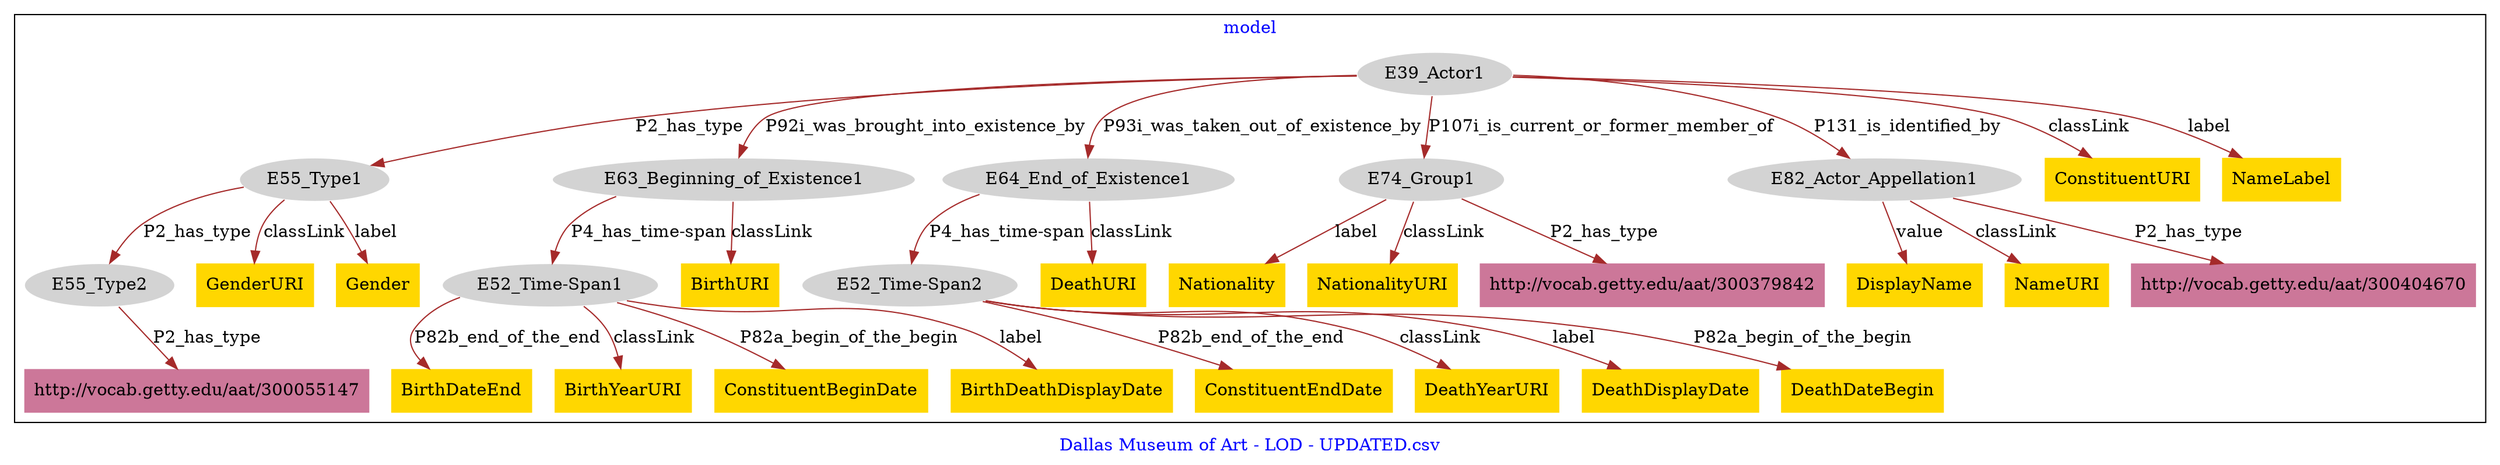 digraph n0 {
fontcolor="blue"
remincross="true"
label="Dallas Museum of Art - LOD - UPDATED.csv"
subgraph cluster {
label="model"
n2[style="filled",color="white",fillcolor="lightgray",label="E39_Actor1"];
n3[style="filled",color="white",fillcolor="lightgray",label="E55_Type1"];
n4[style="filled",color="white",fillcolor="lightgray",label="E63_Beginning_of_Existence1"];
n5[style="filled",color="white",fillcolor="lightgray",label="E64_End_of_Existence1"];
n6[style="filled",color="white",fillcolor="lightgray",label="E74_Group1"];
n7[style="filled",color="white",fillcolor="lightgray",label="E82_Actor_Appellation1"];
n8[style="filled",color="white",fillcolor="lightgray",label="E55_Type2"];
n9[style="filled",color="white",fillcolor="lightgray",label="E52_Time-Span1"];
n10[style="filled",color="white",fillcolor="lightgray",label="E52_Time-Span2"];
n11[shape="plaintext",style="filled",fillcolor="gold",label="BirthDateEnd"];
n12[shape="plaintext",style="filled",fillcolor="gold",label="Nationality"];
n13[shape="plaintext",style="filled",fillcolor="gold",label="BirthYearURI"];
n14[shape="plaintext",style="filled",fillcolor="gold",label="NationalityURI"];
n15[shape="plaintext",style="filled",fillcolor="gold",label="ConstituentBeginDate"];
n16[shape="plaintext",style="filled",fillcolor="gold",label="BirthDeathDisplayDate"];
n17[shape="plaintext",style="filled",fillcolor="gold",label="DisplayName"];
n18[shape="plaintext",style="filled",fillcolor="gold",label="GenderURI"];
n19[shape="plaintext",style="filled",fillcolor="gold",label="BirthURI"];
n20[shape="plaintext",style="filled",fillcolor="gold",label="Gender"];
n21[shape="plaintext",style="filled",fillcolor="gold",label="NameURI"];
n22[shape="plaintext",style="filled",fillcolor="gold",label="ConstituentEndDate"];
n23[shape="plaintext",style="filled",fillcolor="gold",label="DeathURI"];
n24[shape="plaintext",style="filled",fillcolor="gold",label="DeathYearURI"];
n25[shape="plaintext",style="filled",fillcolor="gold",label="ConstituentURI"];
n26[shape="plaintext",style="filled",fillcolor="gold",label="NameLabel"];
n27[shape="plaintext",style="filled",fillcolor="gold",label="DeathDisplayDate"];
n28[shape="plaintext",style="filled",fillcolor="gold",label="DeathDateBegin"];
n29[shape="plaintext",style="filled",fillcolor="#CC7799",label="http://vocab.getty.edu/aat/300404670"];
n30[shape="plaintext",style="filled",fillcolor="#CC7799",label="http://vocab.getty.edu/aat/300055147"];
n31[shape="plaintext",style="filled",fillcolor="#CC7799",label="http://vocab.getty.edu/aat/300379842"];
}
n2 -> n3[color="brown",fontcolor="black",label="P2_has_type"]
n2 -> n4[color="brown",fontcolor="black",label="P92i_was_brought_into_existence_by"]
n2 -> n5[color="brown",fontcolor="black",label="P93i_was_taken_out_of_existence_by"]
n2 -> n6[color="brown",fontcolor="black",label="P107i_is_current_or_former_member_of"]
n2 -> n7[color="brown",fontcolor="black",label="P131_is_identified_by"]
n3 -> n8[color="brown",fontcolor="black",label="P2_has_type"]
n4 -> n9[color="brown",fontcolor="black",label="P4_has_time-span"]
n5 -> n10[color="brown",fontcolor="black",label="P4_has_time-span"]
n9 -> n11[color="brown",fontcolor="black",label="P82b_end_of_the_end"]
n6 -> n12[color="brown",fontcolor="black",label="label"]
n9 -> n13[color="brown",fontcolor="black",label="classLink"]
n6 -> n14[color="brown",fontcolor="black",label="classLink"]
n9 -> n15[color="brown",fontcolor="black",label="P82a_begin_of_the_begin"]
n9 -> n16[color="brown",fontcolor="black",label="label"]
n7 -> n17[color="brown",fontcolor="black",label="value"]
n3 -> n18[color="brown",fontcolor="black",label="classLink"]
n4 -> n19[color="brown",fontcolor="black",label="classLink"]
n3 -> n20[color="brown",fontcolor="black",label="label"]
n7 -> n21[color="brown",fontcolor="black",label="classLink"]
n10 -> n22[color="brown",fontcolor="black",label="P82b_end_of_the_end"]
n5 -> n23[color="brown",fontcolor="black",label="classLink"]
n10 -> n24[color="brown",fontcolor="black",label="classLink"]
n2 -> n25[color="brown",fontcolor="black",label="classLink"]
n2 -> n26[color="brown",fontcolor="black",label="label"]
n10 -> n27[color="brown",fontcolor="black",label="label"]
n10 -> n28[color="brown",fontcolor="black",label="P82a_begin_of_the_begin"]
n7 -> n29[color="brown",fontcolor="black",label="P2_has_type"]
n8 -> n30[color="brown",fontcolor="black",label="P2_has_type"]
n6 -> n31[color="brown",fontcolor="black",label="P2_has_type"]
}
